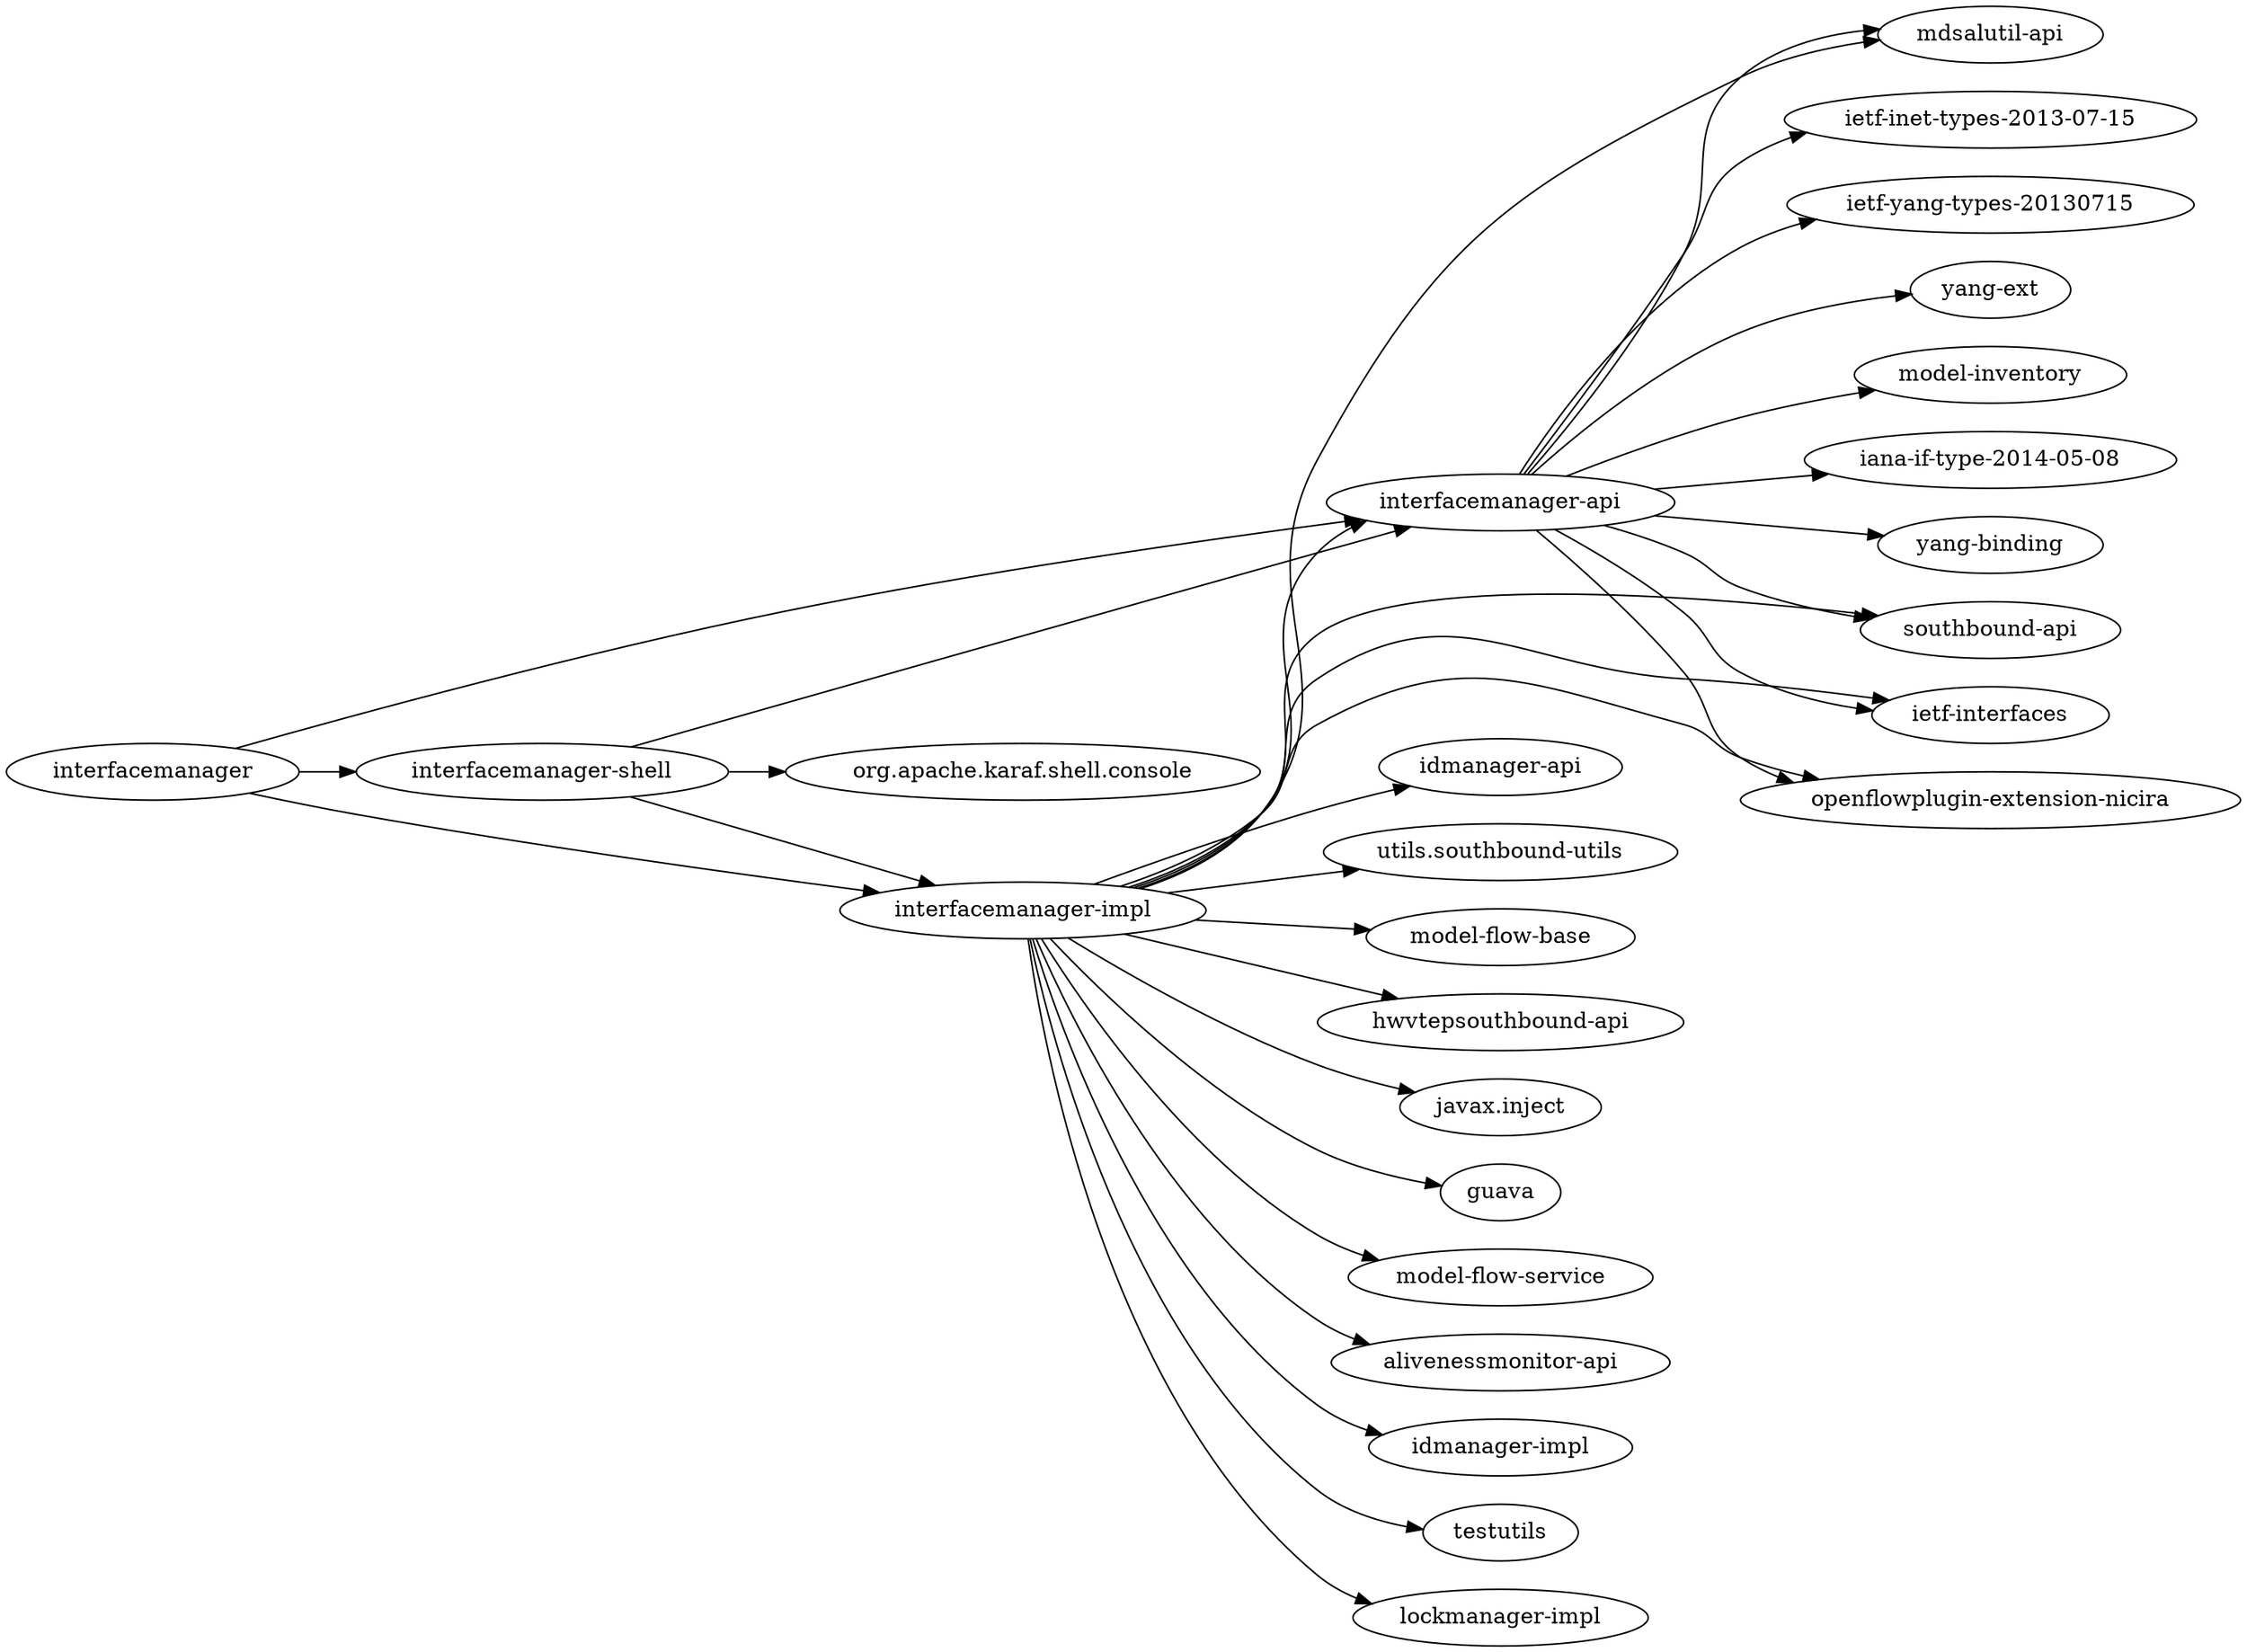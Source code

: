 digraph structs {
	subgraph {
"interfacemanager-impl" -> "interfacemanager-api";
"interfacemanager-api" -> "iana-if-type-2014-05-08";
"interfacemanager-impl" -> "idmanager-api";
"interfacemanager-impl" -> "utils.southbound-utils";
"interfacemanager-api" -> "mdsalutil-api";
"interfacemanager-impl" -> "model-flow-base";
"interfacemanager" -> "interfacemanager-api";
"interfacemanager-api" -> "yang-binding";
"interfacemanager-impl" -> "hwvtepsouthbound-api";
"interfacemanager-impl" -> "javax.inject";
"interfacemanager" -> "interfacemanager-impl";
"interfacemanager-shell" -> "interfacemanager-impl";
"interfacemanager-impl" -> "mdsalutil-api";
"interfacemanager-impl" -> "southbound-api";
"interfacemanager-api" -> "southbound-api";
"interfacemanager-shell" -> "org.apache.karaf.shell.console";
"interfacemanager-impl" -> "guava";
"interfacemanager-impl" -> "model-flow-service";
"interfacemanager-impl" -> "alivenessmonitor-api";
"interfacemanager" -> "interfacemanager-shell";
"interfacemanager-impl" -> "idmanager-impl";
"interfacemanager-api" -> "ietf-inet-types-2013-07-15";
"interfacemanager-impl" -> "ietf-interfaces";
"interfacemanager-impl" -> "openflowplugin-extension-nicira";
"interfacemanager-api" -> "ietf-yang-types-20130715";
"interfacemanager-api" -> "ietf-interfaces";
"interfacemanager-shell" -> "interfacemanager-api";
"interfacemanager-api" -> "yang-ext";
"interfacemanager-impl" -> "testutils";
"interfacemanager-api" -> "model-inventory";
"interfacemanager-impl" -> "lockmanager-impl";
"interfacemanager-api" -> "openflowplugin-extension-nicira";
}
rankdir=LR;
}
